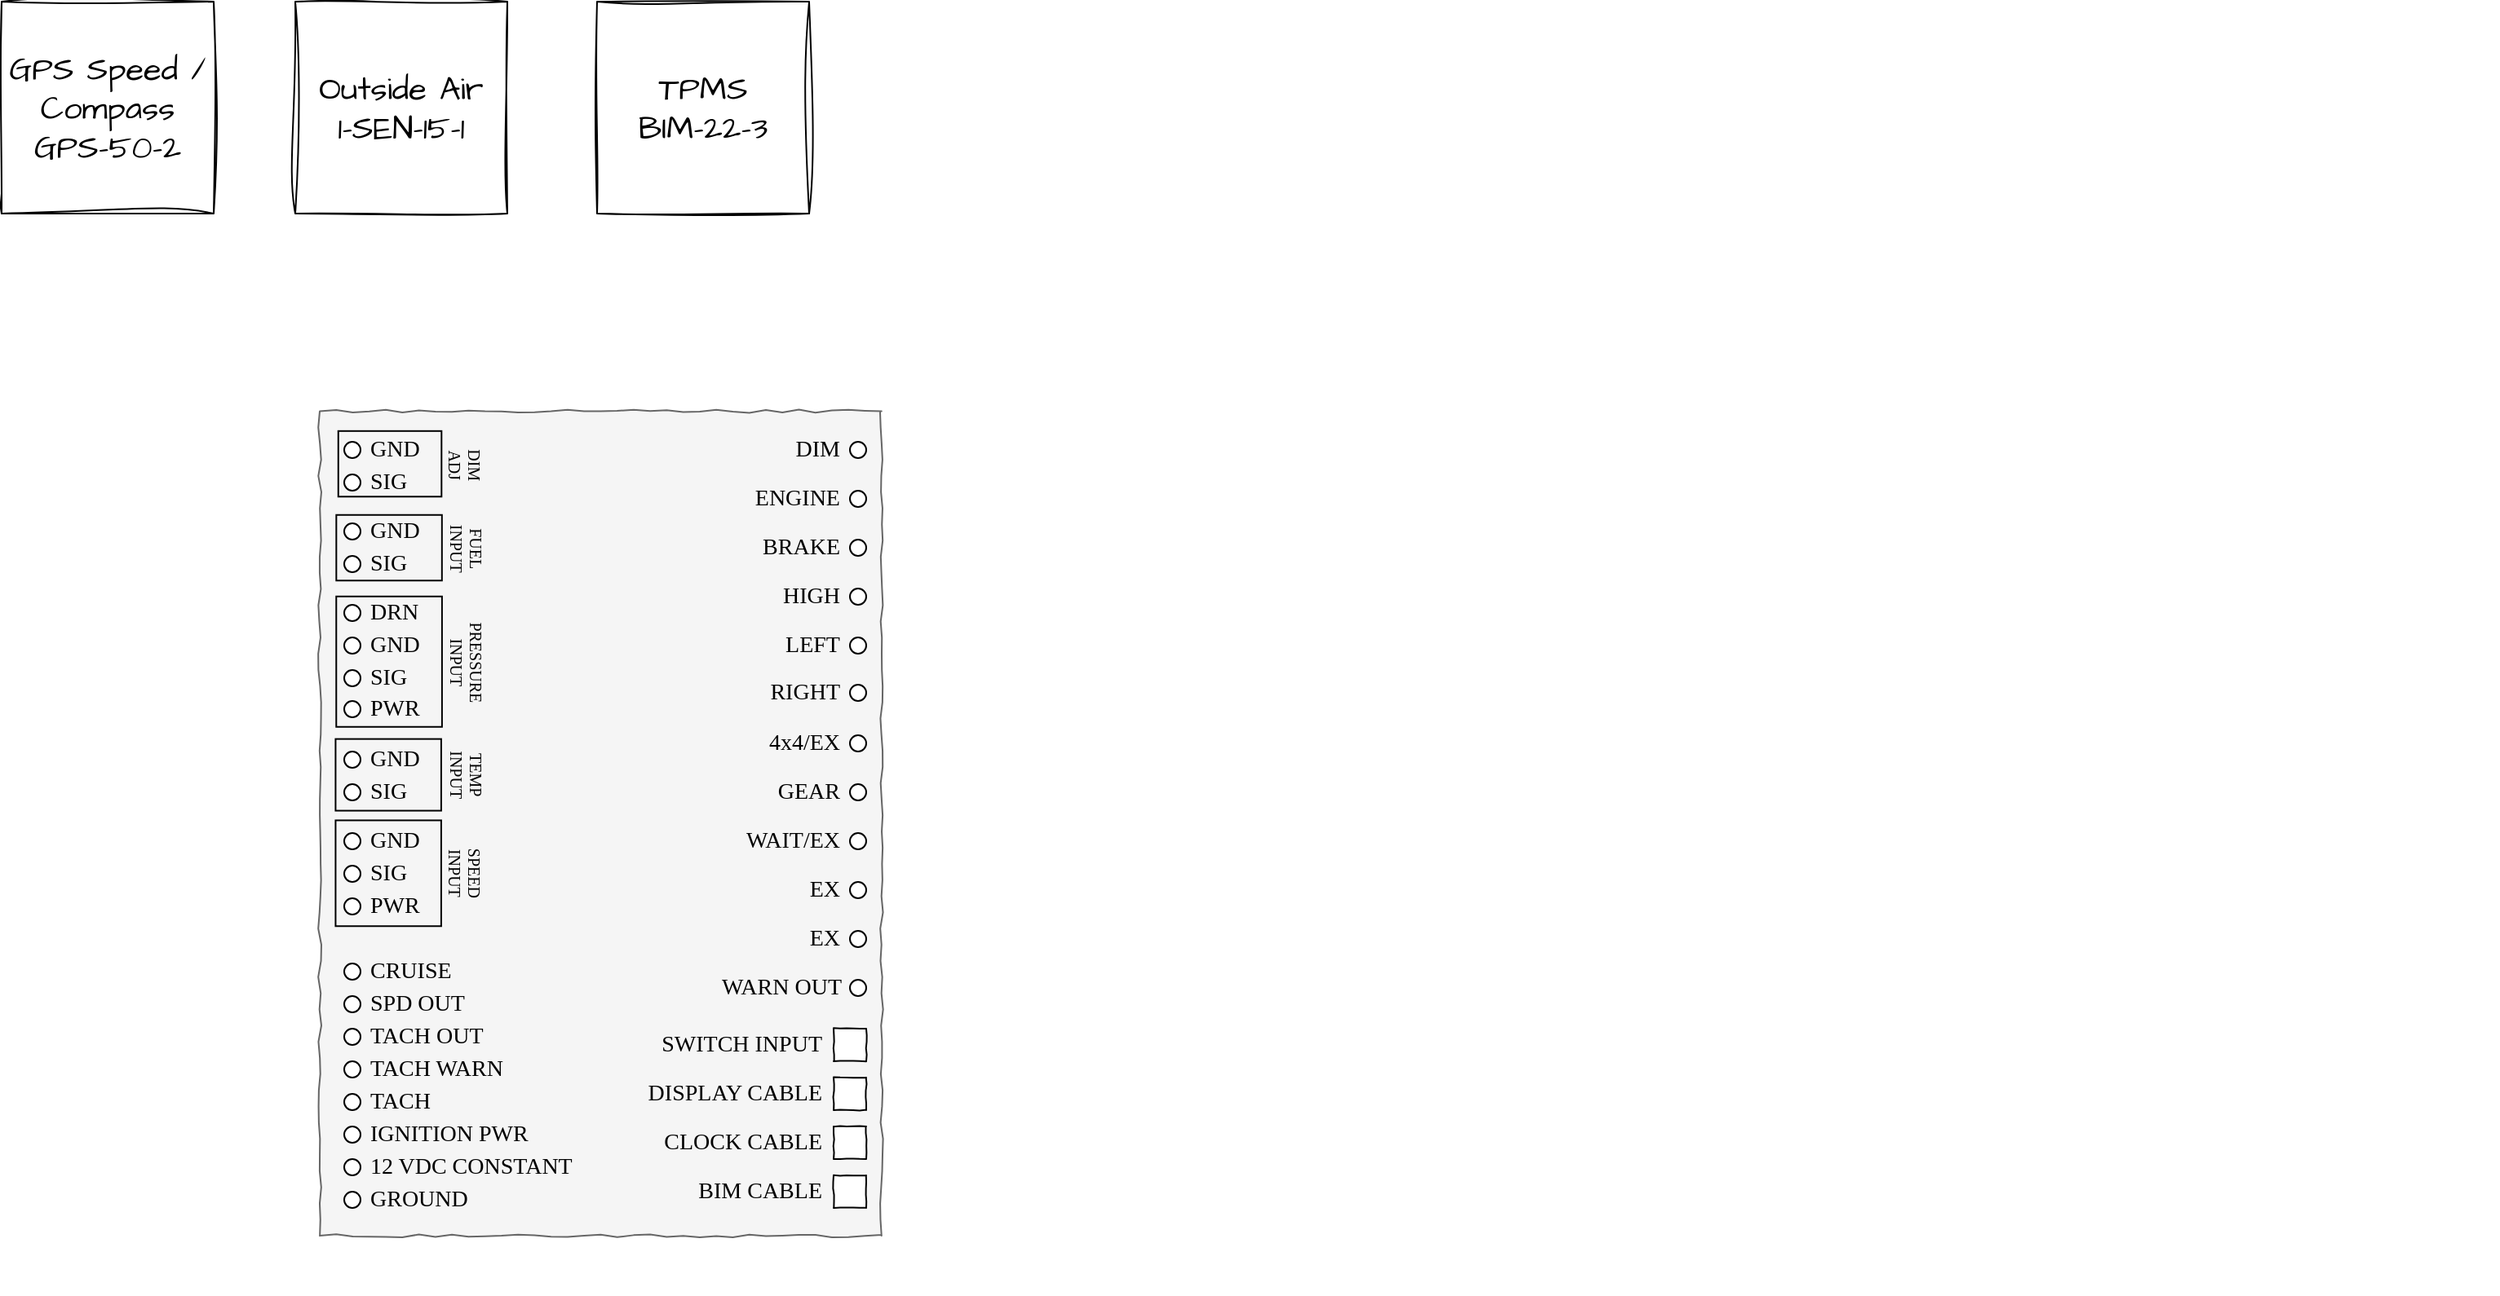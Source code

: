 <mxfile version="23.0.2" type="github">
  <diagram id="i07t7mmh23xNnQ5YnFfk" name="Page-1">
    <mxGraphModel dx="859" dy="656" grid="1" gridSize="10" guides="1" tooltips="1" connect="1" arrows="1" fold="1" page="1" pageScale="1" pageWidth="1100" pageHeight="850" math="0" shadow="0">
      <root>
        <mxCell id="0" />
        <mxCell id="1" parent="0" />
        <mxCell id="VSBIXLsl3-3mQV6mPoLs-2" value="" style="rounded=0;whiteSpace=wrap;html=1;hachureGap=4;fontFamily=Architects Daughter;fontSource=https%3A%2F%2Ffonts.googleapis.com%2Fcss%3Ffamily%3DArchitects%2BDaughter;fontSize=20;rotation=90;sketch=1;curveFitting=1;jiggle=2;sketchStyle=comic;fillColor=#f5f5f5;fontColor=#333333;strokeColor=#666666;" parent="1" vertex="1">
          <mxGeometry x="234.31" y="371.95" width="505.77" height="344.38" as="geometry" />
        </mxCell>
        <mxCell id="QOHi6vaadATqwsfO-8CR-53" value="&lt;font style=&quot;font-size: 10px;&quot;&gt;&lt;span style=&quot;font-size: 10px;&quot;&gt;DIM&lt;br style=&quot;font-size: 10px;&quot;&gt;ADJ&lt;/span&gt;&lt;/font&gt;" style="html=1;hachureGap=4;fontFamily=Montserrat;fontSource=https%3A%2F%2Ffonts.googleapis.com%2Fcss%3Ffamily%3DMontserrat;fontSize=10;fillColor=none;sketchStyle=rough;labelPosition=center;verticalLabelPosition=top;align=center;verticalAlign=bottom;textDirection=rtl;rotation=90;fontStyle=0" parent="1" vertex="1">
          <mxGeometry x="337.89" y="291.89" width="40.25" height="63.28" as="geometry" />
        </mxCell>
        <mxCell id="QOHi6vaadATqwsfO-8CR-57" value="FUEL&lt;br&gt;INPUT" style="html=1;hachureGap=4;fontFamily=Montserrat;fontSource=https%3A%2F%2Ffonts.googleapis.com%2Fcss%3Ffamily%3DMontserrat;fontSize=10;fillColor=none;sketchStyle=rough;labelPosition=center;verticalLabelPosition=top;align=center;verticalAlign=bottom;textDirection=rtl;rotation=90;fontStyle=0" parent="1" vertex="1">
          <mxGeometry x="337.41" y="342.63" width="40.25" height="64.75" as="geometry" />
        </mxCell>
        <mxCell id="QOHi6vaadATqwsfO-8CR-58" value="PRESSURE&lt;br&gt;INPUT" style="html=1;hachureGap=4;fontFamily=Montserrat;fontSource=https%3A%2F%2Ffonts.googleapis.com%2Fcss%3Ffamily%3DMontserrat;fontSize=10;fillColor=none;sketchStyle=rough;labelPosition=center;verticalLabelPosition=top;align=center;verticalAlign=bottom;textDirection=rtl;rotation=90;fontStyle=0;" parent="1" vertex="1">
          <mxGeometry x="317.54" y="412.47" width="80" height="64.82" as="geometry" />
        </mxCell>
        <mxCell id="QOHi6vaadATqwsfO-8CR-60" value="TEMP&lt;br&gt;INPUT" style="html=1;hachureGap=4;fontFamily=Montserrat;fontSource=https%3A%2F%2Ffonts.googleapis.com%2Fcss%3Ffamily%3DMontserrat;fontSize=10;fillColor=none;sketchStyle=rough;labelPosition=center;verticalLabelPosition=top;align=center;verticalAlign=bottom;textDirection=rtl;rotation=90;fontStyle=0" parent="1" vertex="1">
          <mxGeometry x="335.1" y="481.93" width="43.97" height="64.75" as="geometry" />
        </mxCell>
        <mxCell id="QOHi6vaadATqwsfO-8CR-61" value="SPEED&lt;br&gt;INPUT" style="html=1;hachureGap=4;fontFamily=Montserrat;fontSource=https%3A%2F%2Ffonts.googleapis.com%2Fcss%3Ffamily%3DMontserrat;fontSize=10;fillColor=none;sketchStyle=rough;labelPosition=center;verticalLabelPosition=top;align=center;verticalAlign=bottom;textDirection=rtl;rotation=90;fontStyle=0" parent="1" vertex="1">
          <mxGeometry x="324.64" y="542.3" width="64.9" height="64.75" as="geometry" />
        </mxCell>
        <mxCell id="VSBIXLsl3-3mQV6mPoLs-1" value="GPS Speed / Compass&lt;br&gt;GPS-50-2" style="rounded=0;whiteSpace=wrap;html=1;sketch=1;hachureGap=4;jiggle=2;curveFitting=1;fontFamily=Architects Daughter;fontSource=https%3A%2F%2Ffonts.googleapis.com%2Fcss%3Ffamily%3DArchitects%2BDaughter;fontSize=20;" parent="1" vertex="1">
          <mxGeometry x="120" y="40" width="130" height="130" as="geometry" />
        </mxCell>
        <mxCell id="VSBIXLsl3-3mQV6mPoLs-3" value="TPMS&lt;br&gt;BIM-22-3" style="rounded=0;whiteSpace=wrap;html=1;sketch=1;hachureGap=4;jiggle=2;curveFitting=1;fontFamily=Architects Daughter;fontSource=https%3A%2F%2Ffonts.googleapis.com%2Fcss%3Ffamily%3DArchitects%2BDaughter;fontSize=20;" parent="1" vertex="1">
          <mxGeometry x="485" y="40" width="130" height="130" as="geometry" />
        </mxCell>
        <mxCell id="VSBIXLsl3-3mQV6mPoLs-4" value="Outside Air&lt;br&gt;1-SEN-15-1" style="rounded=0;whiteSpace=wrap;html=1;sketch=1;hachureGap=4;jiggle=2;curveFitting=1;fontFamily=Architects Daughter;fontSource=https%3A%2F%2Ffonts.googleapis.com%2Fcss%3Ffamily%3DArchitects%2BDaughter;fontSize=20;" parent="1" vertex="1">
          <mxGeometry x="300" y="40" width="130" height="130" as="geometry" />
        </mxCell>
        <mxCell id="VSBIXLsl3-3mQV6mPoLs-6" value="" style="shape=image;imageAspect=0;aspect=fixed;verticalLabelPosition=bottom;verticalAlign=top;sketch=1;hachureGap=4;jiggle=2;curveFitting=1;fontFamily=Architects Daughter;fontSource=https%3A%2F%2Ffonts.googleapis.com%2Fcss%3Ffamily%3DArchitects%2BDaughter;fontSize=20;image=https://www.dakotadigital.com/cartimages/prd_837.jpg?id=202309060758100;" parent="1" vertex="1">
          <mxGeometry x="1050" y="460" width="600.5" height="373" as="geometry" />
        </mxCell>
        <mxCell id="VSBIXLsl3-3mQV6mPoLs-7" value="" style="shape=image;imageAspect=0;aspect=fixed;verticalLabelPosition=bottom;verticalAlign=top;sketch=1;hachureGap=4;jiggle=2;curveFitting=1;fontFamily=Architects Daughter;fontSource=https%3A%2F%2Ffonts.googleapis.com%2Fcss%3Ffamily%3DArchitects%2BDaughter;fontSize=20;image=https://www.dakotadigital.com/cartimages/prd_1328.jpg?id=202204141001430;" parent="1" vertex="1">
          <mxGeometry x="1110" y="180" width="520" height="299" as="geometry" />
        </mxCell>
        <mxCell id="QOHi6vaadATqwsfO-8CR-1" value="&lt;font style=&quot;font-size: 14px;&quot; data-font-src=&quot;https://fonts.googleapis.com/css?family=Montserrat&quot; face=&quot;Montserrat&quot;&gt;DIM&lt;/font&gt;" style="ellipse;whiteSpace=wrap;html=1;aspect=fixed;hachureGap=4;fontFamily=Architects Daughter;fontSource=https%3A%2F%2Ffonts.googleapis.com%2Fcss%3Ffamily%3DArchitects%2BDaughter;fontSize=14;labelPosition=left;verticalLabelPosition=middle;align=right;verticalAlign=middle;spacingLeft=0;spacingRight=6;spacingTop=0;spacingBottom=0;spacing=0;" parent="1" vertex="1">
          <mxGeometry x="640" y="310" width="10" height="10" as="geometry" />
        </mxCell>
        <mxCell id="QOHi6vaadATqwsfO-8CR-3" value="&lt;font style=&quot;font-size: 14px;&quot; data-font-src=&quot;https://fonts.googleapis.com/css?family=Montserrat&quot; face=&quot;Montserrat&quot;&gt;ENGINE&lt;/font&gt;" style="ellipse;whiteSpace=wrap;html=1;aspect=fixed;hachureGap=4;fontFamily=Architects Daughter;fontSource=https%3A%2F%2Ffonts.googleapis.com%2Fcss%3Ffamily%3DArchitects%2BDaughter;fontSize=14;labelPosition=left;verticalLabelPosition=middle;align=right;verticalAlign=middle;spacingLeft=0;spacingRight=6;spacingTop=0;spacingBottom=0;spacing=0;" parent="1" vertex="1">
          <mxGeometry x="640" y="340" width="10" height="10" as="geometry" />
        </mxCell>
        <mxCell id="QOHi6vaadATqwsfO-8CR-4" value="&lt;font face=&quot;Montserrat&quot; style=&quot;font-size: 14px;&quot;&gt;BRAKE&lt;/font&gt;" style="ellipse;whiteSpace=wrap;html=1;aspect=fixed;hachureGap=4;fontFamily=Architects Daughter;fontSource=https%3A%2F%2Ffonts.googleapis.com%2Fcss%3Ffamily%3DArchitects%2BDaughter;fontSize=14;labelPosition=left;verticalLabelPosition=middle;align=right;verticalAlign=middle;spacingLeft=0;spacingRight=6;spacingTop=0;spacingBottom=0;spacing=0;" parent="1" vertex="1">
          <mxGeometry x="640" y="370" width="10" height="10" as="geometry" />
        </mxCell>
        <mxCell id="QOHi6vaadATqwsfO-8CR-5" value="&lt;font style=&quot;font-size: 14px;&quot; data-font-src=&quot;https://fonts.googleapis.com/css?family=Montserrat&quot; face=&quot;Montserrat&quot;&gt;HIGH&lt;/font&gt;" style="ellipse;whiteSpace=wrap;html=1;aspect=fixed;hachureGap=4;fontFamily=Architects Daughter;fontSource=https%3A%2F%2Ffonts.googleapis.com%2Fcss%3Ffamily%3DArchitects%2BDaughter;fontSize=14;labelPosition=left;verticalLabelPosition=middle;align=right;verticalAlign=middle;spacingLeft=0;spacingRight=6;spacingTop=0;spacingBottom=0;spacing=0;" parent="1" vertex="1">
          <mxGeometry x="640" y="400" width="10" height="10" as="geometry" />
        </mxCell>
        <mxCell id="QOHi6vaadATqwsfO-8CR-6" value="&lt;font style=&quot;font-size: 14px;&quot; data-font-src=&quot;https://fonts.googleapis.com/css?family=Montserrat&quot; face=&quot;Montserrat&quot;&gt;LEFT&lt;/font&gt;" style="ellipse;whiteSpace=wrap;html=1;aspect=fixed;hachureGap=4;fontFamily=Architects Daughter;fontSource=https%3A%2F%2Ffonts.googleapis.com%2Fcss%3Ffamily%3DArchitects%2BDaughter;fontSize=14;labelPosition=left;verticalLabelPosition=middle;align=right;verticalAlign=middle;spacingLeft=0;spacingRight=6;spacingTop=0;spacingBottom=0;spacing=0;" parent="1" vertex="1">
          <mxGeometry x="640" y="430" width="10" height="10" as="geometry" />
        </mxCell>
        <mxCell id="QOHi6vaadATqwsfO-8CR-9" value="&lt;font style=&quot;font-size: 14px;&quot; data-font-src=&quot;https://fonts.googleapis.com/css?family=Montserrat&quot; face=&quot;Montserrat&quot;&gt;RIGHT&lt;/font&gt;" style="ellipse;whiteSpace=wrap;html=1;aspect=fixed;hachureGap=4;fontFamily=Architects Daughter;fontSource=https%3A%2F%2Ffonts.googleapis.com%2Fcss%3Ffamily%3DArchitects%2BDaughter;fontSize=14;labelPosition=left;verticalLabelPosition=middle;align=right;verticalAlign=middle;spacingLeft=0;spacingRight=6;spacingTop=0;spacingBottom=0;spacing=0;" parent="1" vertex="1">
          <mxGeometry x="640" y="459" width="10" height="10" as="geometry" />
        </mxCell>
        <mxCell id="QOHi6vaadATqwsfO-8CR-10" value="&lt;font style=&quot;font-size: 14px;&quot; data-font-src=&quot;https://fonts.googleapis.com/css?family=Montserrat&quot; face=&quot;Montserrat&quot;&gt;4x4/EX&lt;/font&gt;" style="ellipse;whiteSpace=wrap;html=1;aspect=fixed;hachureGap=4;fontFamily=Architects Daughter;fontSource=https%3A%2F%2Ffonts.googleapis.com%2Fcss%3Ffamily%3DArchitects%2BDaughter;fontSize=14;labelPosition=left;verticalLabelPosition=middle;align=right;verticalAlign=middle;spacingLeft=0;spacingRight=6;spacingTop=0;spacingBottom=0;spacing=0;" parent="1" vertex="1">
          <mxGeometry x="640" y="490" width="10" height="10" as="geometry" />
        </mxCell>
        <mxCell id="QOHi6vaadATqwsfO-8CR-11" value="&lt;font style=&quot;font-size: 14px;&quot; data-font-src=&quot;https://fonts.googleapis.com/css?family=Montserrat&quot; face=&quot;Montserrat&quot;&gt;GEAR&lt;/font&gt;" style="ellipse;whiteSpace=wrap;html=1;aspect=fixed;hachureGap=4;fontFamily=Architects Daughter;fontSource=https%3A%2F%2Ffonts.googleapis.com%2Fcss%3Ffamily%3DArchitects%2BDaughter;fontSize=14;labelPosition=left;verticalLabelPosition=middle;align=right;verticalAlign=middle;spacingLeft=0;spacingRight=6;spacingTop=0;spacingBottom=0;spacing=0;" parent="1" vertex="1">
          <mxGeometry x="640" y="520" width="10" height="10" as="geometry" />
        </mxCell>
        <mxCell id="QOHi6vaadATqwsfO-8CR-13" value="&lt;font style=&quot;font-size: 14px;&quot; data-font-src=&quot;https://fonts.googleapis.com/css?family=Montserrat&quot; face=&quot;Montserrat&quot;&gt;WAIT/EX&lt;/font&gt;" style="ellipse;whiteSpace=wrap;html=1;aspect=fixed;hachureGap=4;fontFamily=Architects Daughter;fontSource=https%3A%2F%2Ffonts.googleapis.com%2Fcss%3Ffamily%3DArchitects%2BDaughter;fontSize=14;labelPosition=left;verticalLabelPosition=middle;align=right;verticalAlign=middle;spacingLeft=0;spacingRight=6;spacingTop=0;spacingBottom=0;spacing=0;" parent="1" vertex="1">
          <mxGeometry x="640" y="550" width="10" height="10" as="geometry" />
        </mxCell>
        <mxCell id="QOHi6vaadATqwsfO-8CR-14" value="&lt;font style=&quot;font-size: 14px;&quot; data-font-src=&quot;https://fonts.googleapis.com/css?family=Montserrat&quot; face=&quot;Montserrat&quot;&gt;EX&lt;/font&gt;" style="ellipse;whiteSpace=wrap;html=1;aspect=fixed;hachureGap=4;fontFamily=Architects Daughter;fontSource=https%3A%2F%2Ffonts.googleapis.com%2Fcss%3Ffamily%3DArchitects%2BDaughter;fontSize=14;labelPosition=left;verticalLabelPosition=middle;align=right;verticalAlign=middle;spacingLeft=0;spacingRight=6;spacingTop=0;spacingBottom=0;spacing=0;" parent="1" vertex="1">
          <mxGeometry x="640" y="580" width="10" height="10" as="geometry" />
        </mxCell>
        <mxCell id="QOHi6vaadATqwsfO-8CR-15" value="&lt;font style=&quot;font-size: 14px;&quot; data-font-src=&quot;https://fonts.googleapis.com/css?family=Montserrat&quot; face=&quot;Montserrat&quot;&gt;EX&lt;/font&gt;" style="ellipse;whiteSpace=wrap;html=1;aspect=fixed;hachureGap=4;fontFamily=Architects Daughter;fontSource=https%3A%2F%2Ffonts.googleapis.com%2Fcss%3Ffamily%3DArchitects%2BDaughter;fontSize=14;labelPosition=left;verticalLabelPosition=middle;align=right;verticalAlign=middle;spacingLeft=0;spacingRight=6;spacingTop=0;spacingBottom=0;spacing=0;" parent="1" vertex="1">
          <mxGeometry x="640" y="610" width="10" height="10" as="geometry" />
        </mxCell>
        <mxCell id="QOHi6vaadATqwsfO-8CR-16" value="&lt;font style=&quot;font-size: 14px;&quot; data-font-src=&quot;https://fonts.googleapis.com/css?family=Montserrat&quot; face=&quot;Montserrat&quot;&gt;WARN OUT&lt;/font&gt;" style="ellipse;html=1;aspect=fixed;hachureGap=4;fontFamily=Architects Daughter;fontSource=https%3A%2F%2Ffonts.googleapis.com%2Fcss%3Ffamily%3DArchitects%2BDaughter;fontSize=14;labelPosition=left;verticalLabelPosition=middle;align=right;verticalAlign=middle;spacingLeft=0;spacingRight=6;spacingTop=0;spacingBottom=0;spacing=0;" parent="1" vertex="1">
          <mxGeometry x="640" y="640" width="10" height="10" as="geometry" />
        </mxCell>
        <mxCell id="QOHi6vaadATqwsfO-8CR-17" value="&lt;font style=&quot;font-size: 14px;&quot; data-font-src=&quot;https://fonts.googleapis.com/css?family=Montserrat&quot; face=&quot;Montserrat&quot;&gt;GND&lt;/font&gt;" style="ellipse;whiteSpace=wrap;html=1;aspect=fixed;hachureGap=4;fontFamily=Architects Daughter;fontSource=https%3A%2F%2Ffonts.googleapis.com%2Fcss%3Ffamily%3DArchitects%2BDaughter;fontSize=14;labelPosition=right;verticalLabelPosition=middle;align=left;verticalAlign=middle;spacingLeft=6;spacingRight=0;spacingTop=0;spacingBottom=0;spacing=0;" parent="1" vertex="1">
          <mxGeometry x="330" y="310" width="10" height="10" as="geometry" />
        </mxCell>
        <mxCell id="QOHi6vaadATqwsfO-8CR-19" value="&lt;font style=&quot;font-size: 14px;&quot; data-font-src=&quot;https://fonts.googleapis.com/css?family=Montserrat&quot; face=&quot;Montserrat&quot;&gt;SIG&lt;/font&gt;" style="ellipse;whiteSpace=wrap;html=1;aspect=fixed;hachureGap=4;fontFamily=Architects Daughter;fontSource=https%3A%2F%2Ffonts.googleapis.com%2Fcss%3Ffamily%3DArchitects%2BDaughter;fontSize=14;labelPosition=right;verticalLabelPosition=middle;align=left;verticalAlign=middle;spacingLeft=6;spacingRight=0;spacingTop=0;spacingBottom=0;spacing=0;" parent="1" vertex="1">
          <mxGeometry x="330" y="330" width="10" height="10" as="geometry" />
        </mxCell>
        <mxCell id="QOHi6vaadATqwsfO-8CR-20" value="&lt;font style=&quot;font-size: 14px;&quot; data-font-src=&quot;https://fonts.googleapis.com/css?family=Montserrat&quot; face=&quot;Montserrat&quot;&gt;GND&lt;/font&gt;" style="ellipse;whiteSpace=wrap;html=1;aspect=fixed;hachureGap=4;fontFamily=Architects Daughter;fontSource=https%3A%2F%2Ffonts.googleapis.com%2Fcss%3Ffamily%3DArchitects%2BDaughter;fontSize=14;labelPosition=right;verticalLabelPosition=middle;align=left;verticalAlign=middle;spacingLeft=6;spacingRight=0;spacingTop=0;spacingBottom=0;spacing=0;" parent="1" vertex="1">
          <mxGeometry x="330" y="360" width="10" height="10" as="geometry" />
        </mxCell>
        <mxCell id="QOHi6vaadATqwsfO-8CR-21" value="&lt;font style=&quot;font-size: 14px;&quot; data-font-src=&quot;https://fonts.googleapis.com/css?family=Montserrat&quot; face=&quot;Montserrat&quot;&gt;SIG&lt;/font&gt;" style="ellipse;whiteSpace=wrap;html=1;aspect=fixed;hachureGap=4;fontFamily=Architects Daughter;fontSource=https%3A%2F%2Ffonts.googleapis.com%2Fcss%3Ffamily%3DArchitects%2BDaughter;fontSize=14;labelPosition=right;verticalLabelPosition=middle;align=left;verticalAlign=middle;spacingLeft=6;spacingRight=0;spacingTop=0;spacingBottom=0;spacing=0;" parent="1" vertex="1">
          <mxGeometry x="330" y="380" width="10" height="10" as="geometry" />
        </mxCell>
        <mxCell id="QOHi6vaadATqwsfO-8CR-22" value="&lt;font style=&quot;font-size: 14px;&quot; data-font-src=&quot;https://fonts.googleapis.com/css?family=Montserrat&quot; face=&quot;Montserrat&quot;&gt;DRN&lt;/font&gt;" style="ellipse;whiteSpace=wrap;html=1;aspect=fixed;hachureGap=4;fontFamily=Architects Daughter;fontSource=https%3A%2F%2Ffonts.googleapis.com%2Fcss%3Ffamily%3DArchitects%2BDaughter;fontSize=14;labelPosition=right;verticalLabelPosition=middle;align=left;verticalAlign=middle;spacingLeft=6;spacingRight=0;spacingTop=0;spacingBottom=0;spacing=0;" parent="1" vertex="1">
          <mxGeometry x="330" y="410" width="10" height="10" as="geometry" />
        </mxCell>
        <mxCell id="QOHi6vaadATqwsfO-8CR-23" value="&lt;font style=&quot;font-size: 14px;&quot; data-font-src=&quot;https://fonts.googleapis.com/css?family=Montserrat&quot; face=&quot;Montserrat&quot;&gt;GND&lt;/font&gt;" style="ellipse;whiteSpace=wrap;html=1;aspect=fixed;hachureGap=4;fontFamily=Architects Daughter;fontSource=https%3A%2F%2Ffonts.googleapis.com%2Fcss%3Ffamily%3DArchitects%2BDaughter;fontSize=14;labelPosition=right;verticalLabelPosition=middle;align=left;verticalAlign=middle;spacingLeft=6;spacingRight=0;spacingTop=0;spacingBottom=0;spacing=0;" parent="1" vertex="1">
          <mxGeometry x="330" y="430" width="10" height="10" as="geometry" />
        </mxCell>
        <mxCell id="QOHi6vaadATqwsfO-8CR-24" value="&lt;font style=&quot;font-size: 14px;&quot; data-font-src=&quot;https://fonts.googleapis.com/css?family=Montserrat&quot; face=&quot;Montserrat&quot;&gt;SIG&lt;/font&gt;" style="ellipse;whiteSpace=wrap;html=1;aspect=fixed;hachureGap=4;fontFamily=Architects Daughter;fontSource=https%3A%2F%2Ffonts.googleapis.com%2Fcss%3Ffamily%3DArchitects%2BDaughter;fontSize=14;labelPosition=right;verticalLabelPosition=middle;align=left;verticalAlign=middle;spacingLeft=6;spacingRight=0;spacingTop=0;spacingBottom=0;spacing=0;" parent="1" vertex="1">
          <mxGeometry x="330" y="450" width="10" height="10" as="geometry" />
        </mxCell>
        <mxCell id="QOHi6vaadATqwsfO-8CR-25" value="&lt;font style=&quot;font-size: 14px;&quot; data-font-src=&quot;https://fonts.googleapis.com/css?family=Montserrat&quot; face=&quot;Montserrat&quot;&gt;PWR&lt;/font&gt;" style="ellipse;whiteSpace=wrap;html=1;aspect=fixed;hachureGap=4;fontFamily=Architects Daughter;fontSource=https%3A%2F%2Ffonts.googleapis.com%2Fcss%3Ffamily%3DArchitects%2BDaughter;fontSize=14;labelPosition=right;verticalLabelPosition=middle;align=left;verticalAlign=middle;spacingLeft=6;spacingRight=0;spacingTop=0;spacingBottom=0;spacing=0;" parent="1" vertex="1">
          <mxGeometry x="330" y="469" width="10" height="10" as="geometry" />
        </mxCell>
        <mxCell id="QOHi6vaadATqwsfO-8CR-26" value="&lt;font style=&quot;font-size: 14px;&quot; data-font-src=&quot;https://fonts.googleapis.com/css?family=Montserrat&quot; face=&quot;Montserrat&quot;&gt;GND&lt;/font&gt;" style="ellipse;whiteSpace=wrap;html=1;aspect=fixed;hachureGap=4;fontFamily=Architects Daughter;fontSource=https%3A%2F%2Ffonts.googleapis.com%2Fcss%3Ffamily%3DArchitects%2BDaughter;fontSize=14;labelPosition=right;verticalLabelPosition=middle;align=left;verticalAlign=middle;spacingLeft=6;spacingRight=0;spacingTop=0;spacingBottom=0;spacing=0;" parent="1" vertex="1">
          <mxGeometry x="330" y="500" width="10" height="10" as="geometry" />
        </mxCell>
        <mxCell id="QOHi6vaadATqwsfO-8CR-27" value="&lt;font style=&quot;font-size: 14px;&quot; data-font-src=&quot;https://fonts.googleapis.com/css?family=Montserrat&quot; face=&quot;Montserrat&quot;&gt;SIG&lt;/font&gt;" style="ellipse;whiteSpace=wrap;html=1;aspect=fixed;hachureGap=4;fontFamily=Architects Daughter;fontSource=https%3A%2F%2Ffonts.googleapis.com%2Fcss%3Ffamily%3DArchitects%2BDaughter;fontSize=14;labelPosition=right;verticalLabelPosition=middle;align=left;verticalAlign=middle;spacingLeft=6;spacingRight=0;spacingTop=0;spacingBottom=0;spacing=0;" parent="1" vertex="1">
          <mxGeometry x="330" y="520" width="10" height="10" as="geometry" />
        </mxCell>
        <mxCell id="QOHi6vaadATqwsfO-8CR-28" value="&lt;font style=&quot;font-size: 14px;&quot; data-font-src=&quot;https://fonts.googleapis.com/css?family=Montserrat&quot; face=&quot;Montserrat&quot;&gt;GND&lt;/font&gt;" style="ellipse;whiteSpace=wrap;html=1;aspect=fixed;hachureGap=4;fontFamily=Architects Daughter;fontSource=https%3A%2F%2Ffonts.googleapis.com%2Fcss%3Ffamily%3DArchitects%2BDaughter;fontSize=14;labelPosition=right;verticalLabelPosition=middle;align=left;verticalAlign=middle;spacingLeft=6;spacingRight=0;spacingTop=0;spacingBottom=0;spacing=0;" parent="1" vertex="1">
          <mxGeometry x="330" y="550" width="10" height="10" as="geometry" />
        </mxCell>
        <mxCell id="QOHi6vaadATqwsfO-8CR-29" value="&lt;font style=&quot;font-size: 14px;&quot; data-font-src=&quot;https://fonts.googleapis.com/css?family=Montserrat&quot; face=&quot;Montserrat&quot;&gt;SIG&lt;/font&gt;" style="ellipse;whiteSpace=wrap;html=1;aspect=fixed;hachureGap=4;fontFamily=Architects Daughter;fontSource=https%3A%2F%2Ffonts.googleapis.com%2Fcss%3Ffamily%3DArchitects%2BDaughter;fontSize=14;labelPosition=right;verticalLabelPosition=middle;align=left;verticalAlign=middle;spacingLeft=6;spacingRight=0;spacingTop=0;spacingBottom=0;spacing=0;" parent="1" vertex="1">
          <mxGeometry x="330" y="570" width="10" height="10" as="geometry" />
        </mxCell>
        <mxCell id="QOHi6vaadATqwsfO-8CR-30" value="&lt;font face=&quot;Montserrat&quot; style=&quot;font-size: 14px;&quot;&gt;PWR&lt;/font&gt;" style="ellipse;whiteSpace=wrap;html=1;aspect=fixed;hachureGap=4;fontFamily=Architects Daughter;fontSource=https%3A%2F%2Ffonts.googleapis.com%2Fcss%3Ffamily%3DArchitects%2BDaughter;fontSize=14;labelPosition=right;verticalLabelPosition=middle;align=left;verticalAlign=middle;spacingLeft=6;spacingRight=0;spacingTop=0;spacingBottom=0;spacing=0;" parent="1" vertex="1">
          <mxGeometry x="330" y="590" width="10" height="10" as="geometry" />
        </mxCell>
        <mxCell id="QOHi6vaadATqwsfO-8CR-31" value="&lt;font style=&quot;font-size: 14px;&quot; data-font-src=&quot;https://fonts.googleapis.com/css?family=Montserrat&quot; face=&quot;Montserrat&quot;&gt;CRUISE&lt;/font&gt;" style="ellipse;whiteSpace=wrap;html=1;aspect=fixed;hachureGap=4;fontFamily=Architects Daughter;fontSource=https%3A%2F%2Ffonts.googleapis.com%2Fcss%3Ffamily%3DArchitects%2BDaughter;fontSize=14;labelPosition=right;verticalLabelPosition=middle;align=left;verticalAlign=middle;spacingLeft=6;spacingRight=0;spacingTop=0;spacingBottom=0;spacing=0;" parent="1" vertex="1">
          <mxGeometry x="330" y="630" width="10" height="10" as="geometry" />
        </mxCell>
        <mxCell id="QOHi6vaadATqwsfO-8CR-32" value="&lt;font style=&quot;font-size: 14px;&quot; data-font-src=&quot;https://fonts.googleapis.com/css?family=Montserrat&quot; face=&quot;Montserrat&quot;&gt;SPD OUT&lt;/font&gt;" style="ellipse;html=1;aspect=fixed;hachureGap=4;fontFamily=Architects Daughter;fontSource=https%3A%2F%2Ffonts.googleapis.com%2Fcss%3Ffamily%3DArchitects%2BDaughter;fontSize=14;labelPosition=right;verticalLabelPosition=middle;align=left;verticalAlign=middle;spacingLeft=6;spacingRight=0;spacingTop=0;spacingBottom=0;spacing=0;" parent="1" vertex="1">
          <mxGeometry x="330" y="650" width="10" height="10" as="geometry" />
        </mxCell>
        <mxCell id="QOHi6vaadATqwsfO-8CR-33" value="&lt;font style=&quot;font-size: 14px;&quot; data-font-src=&quot;https://fonts.googleapis.com/css?family=Montserrat&quot; face=&quot;Montserrat&quot;&gt;TACH OUT&lt;/font&gt;" style="ellipse;html=1;aspect=fixed;hachureGap=4;fontFamily=Architects Daughter;fontSource=https%3A%2F%2Ffonts.googleapis.com%2Fcss%3Ffamily%3DArchitects%2BDaughter;fontSize=14;labelPosition=right;verticalLabelPosition=middle;align=left;verticalAlign=middle;spacingLeft=6;spacingRight=0;spacingTop=0;spacingBottom=0;spacing=0;" parent="1" vertex="1">
          <mxGeometry x="330" y="670" width="10" height="10" as="geometry" />
        </mxCell>
        <mxCell id="QOHi6vaadATqwsfO-8CR-34" value="&lt;font style=&quot;font-size: 14px;&quot; data-font-src=&quot;https://fonts.googleapis.com/css?family=Montserrat&quot; face=&quot;Montserrat&quot;&gt;TACH WARN&lt;/font&gt;" style="ellipse;html=1;aspect=fixed;hachureGap=4;fontFamily=Architects Daughter;fontSource=https%3A%2F%2Ffonts.googleapis.com%2Fcss%3Ffamily%3DArchitects%2BDaughter;fontSize=14;labelPosition=right;verticalLabelPosition=middle;align=left;verticalAlign=middle;spacingLeft=6;spacingRight=0;spacingTop=0;spacingBottom=0;spacing=0;" parent="1" vertex="1">
          <mxGeometry x="330" y="690" width="10" height="10" as="geometry" />
        </mxCell>
        <mxCell id="QOHi6vaadATqwsfO-8CR-35" value="&lt;font style=&quot;font-size: 14px;&quot; data-font-src=&quot;https://fonts.googleapis.com/css?family=Montserrat&quot; face=&quot;Montserrat&quot;&gt;TACH&lt;/font&gt;" style="ellipse;html=1;aspect=fixed;hachureGap=4;fontFamily=Architects Daughter;fontSource=https%3A%2F%2Ffonts.googleapis.com%2Fcss%3Ffamily%3DArchitects%2BDaughter;fontSize=14;labelPosition=right;verticalLabelPosition=middle;align=left;verticalAlign=middle;spacingLeft=6;spacingRight=0;spacingTop=0;spacingBottom=0;spacing=0;" parent="1" vertex="1">
          <mxGeometry x="330" y="710" width="10" height="10" as="geometry" />
        </mxCell>
        <mxCell id="QOHi6vaadATqwsfO-8CR-36" value="&lt;font face=&quot;Montserrat&quot; style=&quot;font-size: 14px;&quot;&gt;IGNITION PWR&lt;/font&gt;" style="ellipse;html=1;aspect=fixed;hachureGap=4;fontFamily=Architects Daughter;fontSource=https%3A%2F%2Ffonts.googleapis.com%2Fcss%3Ffamily%3DArchitects%2BDaughter;fontSize=14;labelPosition=right;verticalLabelPosition=middle;align=left;verticalAlign=middle;spacingLeft=6;spacingRight=0;spacingTop=0;spacingBottom=0;spacing=0;" parent="1" vertex="1">
          <mxGeometry x="330" y="730" width="10" height="10" as="geometry" />
        </mxCell>
        <mxCell id="QOHi6vaadATqwsfO-8CR-37" value="&lt;font style=&quot;font-size: 14px;&quot; data-font-src=&quot;https://fonts.googleapis.com/css?family=Montserrat&quot; face=&quot;Montserrat&quot;&gt;12 VDC CONSTANT&lt;/font&gt;" style="ellipse;html=1;aspect=fixed;hachureGap=4;fontFamily=Architects Daughter;fontSource=https%3A%2F%2Ffonts.googleapis.com%2Fcss%3Ffamily%3DArchitects%2BDaughter;fontSize=14;labelPosition=right;verticalLabelPosition=middle;align=left;verticalAlign=middle;spacingLeft=6;spacingRight=0;spacingTop=0;spacingBottom=0;spacing=0;" parent="1" vertex="1">
          <mxGeometry x="330" y="750" width="10" height="10" as="geometry" />
        </mxCell>
        <mxCell id="QOHi6vaadATqwsfO-8CR-38" value="&lt;font style=&quot;font-size: 14px;&quot; data-font-src=&quot;https://fonts.googleapis.com/css?family=Montserrat&quot; face=&quot;Montserrat&quot;&gt;GROUND&lt;/font&gt;" style="ellipse;html=1;aspect=fixed;hachureGap=4;fontFamily=Architects Daughter;fontSource=https%3A%2F%2Ffonts.googleapis.com%2Fcss%3Ffamily%3DArchitects%2BDaughter;fontSize=14;labelPosition=right;verticalLabelPosition=middle;align=left;verticalAlign=middle;spacingLeft=6;spacingRight=0;spacingTop=0;spacingBottom=0;spacing=0;" parent="1" vertex="1">
          <mxGeometry x="330" y="770" width="10" height="10" as="geometry" />
        </mxCell>
        <mxCell id="QOHi6vaadATqwsfO-8CR-41" value="SWITCH INPUT" style="html=1;aspect=fixed;sketch=1;hachureGap=4;jiggle=2;curveFitting=1;fontFamily=Montserrat;fontSource=https%3A%2F%2Ffonts.googleapis.com%2Fcss%3Ffamily%3DMontserrat;fontSize=14;labelPosition=left;verticalLabelPosition=middle;align=right;verticalAlign=middle;spacingRight=6;sketchStyle=comic;" parent="1" vertex="1">
          <mxGeometry x="630" y="670" width="20" height="20" as="geometry" />
        </mxCell>
        <mxCell id="QOHi6vaadATqwsfO-8CR-42" value="DISPLAY CABLE" style="html=1;aspect=fixed;sketch=1;hachureGap=4;jiggle=2;curveFitting=1;fontFamily=Montserrat;fontSource=https%3A%2F%2Ffonts.googleapis.com%2Fcss%3Ffamily%3DMontserrat;fontSize=14;labelPosition=left;verticalLabelPosition=middle;align=right;verticalAlign=middle;spacingRight=6;sketchStyle=comic;" parent="1" vertex="1">
          <mxGeometry x="630" y="700" width="20" height="20" as="geometry" />
        </mxCell>
        <mxCell id="QOHi6vaadATqwsfO-8CR-43" value="CLOCK CABLE" style="html=1;aspect=fixed;sketch=1;hachureGap=4;jiggle=2;curveFitting=1;fontFamily=Montserrat;fontSource=https%3A%2F%2Ffonts.googleapis.com%2Fcss%3Ffamily%3DMontserrat;fontSize=14;labelPosition=left;verticalLabelPosition=middle;align=right;verticalAlign=middle;spacingRight=6;sketchStyle=comic;" parent="1" vertex="1">
          <mxGeometry x="630" y="730" width="20" height="20" as="geometry" />
        </mxCell>
        <mxCell id="QOHi6vaadATqwsfO-8CR-44" value="BIM CABLE" style="html=1;aspect=fixed;sketch=1;hachureGap=4;jiggle=2;curveFitting=1;fontFamily=Montserrat;fontSource=https%3A%2F%2Ffonts.googleapis.com%2Fcss%3Ffamily%3DMontserrat;fontSize=14;labelPosition=left;verticalLabelPosition=middle;align=right;verticalAlign=middle;spacingRight=6;sketchStyle=comic;" parent="1" vertex="1">
          <mxGeometry x="630" y="760" width="20" height="20" as="geometry" />
        </mxCell>
      </root>
    </mxGraphModel>
  </diagram>
</mxfile>
